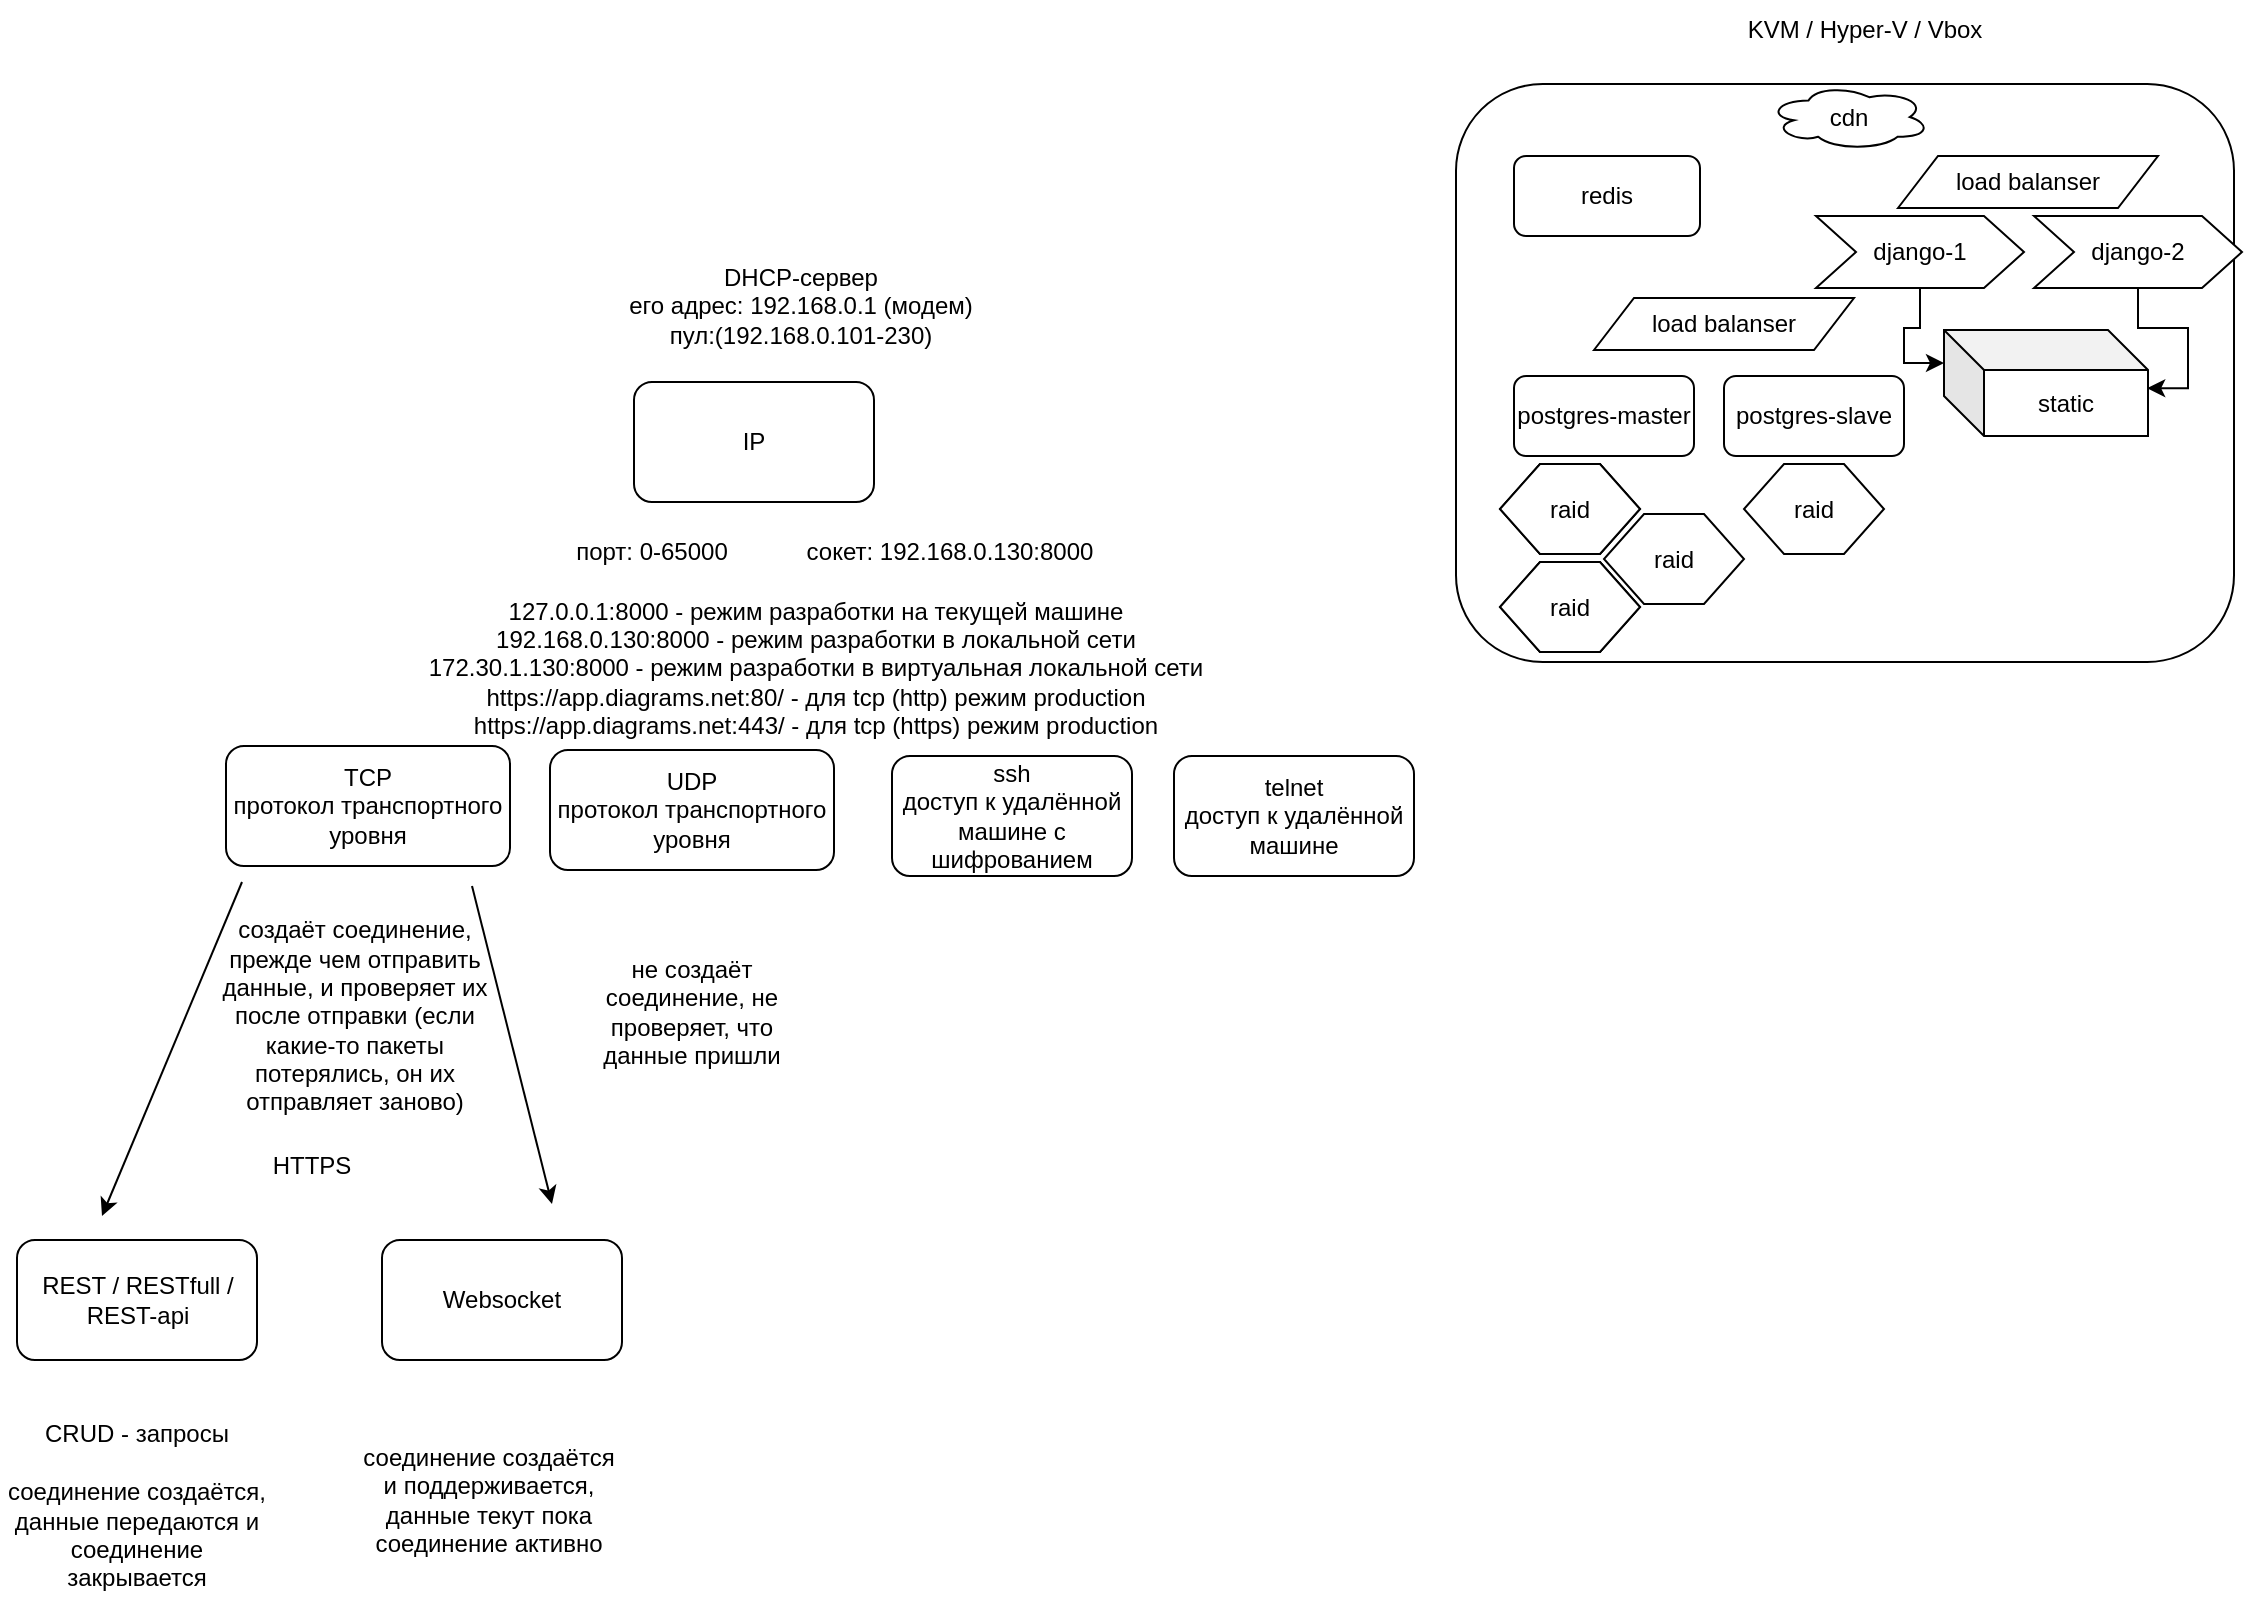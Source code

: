 <mxfile version="20.6.0" type="device"><diagram id="08ls8Zvq3rZbdJtpbCfz" name="Страница 1"><mxGraphModel dx="908" dy="684" grid="0" gridSize="10" guides="1" tooltips="1" connect="1" arrows="1" fold="1" page="0" pageScale="1" pageWidth="827" pageHeight="1169" math="0" shadow="0"><root><mxCell id="0"/><mxCell id="1" parent="0"/><mxCell id="QwPAGZktj2zFQnx415QI-2" value="IP" style="rounded=1;whiteSpace=wrap;html=1;" vertex="1" parent="1"><mxGeometry x="198" y="139" width="120" height="60" as="geometry"/></mxCell><mxCell id="QwPAGZktj2zFQnx415QI-3" value="TCP&lt;br&gt;протокол транспортного уровня" style="rounded=1;whiteSpace=wrap;html=1;" vertex="1" parent="1"><mxGeometry x="-6" y="321" width="142" height="60" as="geometry"/></mxCell><mxCell id="QwPAGZktj2zFQnx415QI-4" value="DHCP-сервер &lt;br&gt;его адрес: 192.168.0.1 (модем)&lt;br&gt;пул:(192.168.0.101-230)" style="text;html=1;strokeColor=none;fillColor=none;align=center;verticalAlign=middle;whiteSpace=wrap;rounded=0;" vertex="1" parent="1"><mxGeometry x="124" y="71" width="315" height="59" as="geometry"/></mxCell><mxCell id="QwPAGZktj2zFQnx415QI-5" value="порт: 0-65000" style="text;html=1;strokeColor=none;fillColor=none;align=center;verticalAlign=middle;whiteSpace=wrap;rounded=0;" vertex="1" parent="1"><mxGeometry x="156" y="209" width="101.5" height="30" as="geometry"/></mxCell><mxCell id="QwPAGZktj2zFQnx415QI-6" value="127.0.0.1:8000 - режим разработки на текущей машине&lt;br&gt;192.168.0.130:8000 - режим разработки в локальной сети&lt;br&gt;172.30.1.130:8000 - режим разработки в виртуальная локальной сети&lt;br&gt;https://app.diagrams.net:80/ - для tcp (http) режим production&lt;br&gt;https://app.diagrams.net:443/ - для tcp (https) режим production" style="text;html=1;strokeColor=none;fillColor=none;align=center;verticalAlign=middle;whiteSpace=wrap;rounded=0;" vertex="1" parent="1"><mxGeometry x="48" y="246" width="482" height="71" as="geometry"/></mxCell><mxCell id="QwPAGZktj2zFQnx415QI-7" value="сокет: 192.168.0.130:8000" style="text;html=1;strokeColor=none;fillColor=none;align=center;verticalAlign=middle;whiteSpace=wrap;rounded=0;" vertex="1" parent="1"><mxGeometry x="273" y="209" width="166" height="30" as="geometry"/></mxCell><mxCell id="QwPAGZktj2zFQnx415QI-8" value="ssh&lt;br&gt;доступ к удалённой машине с шифрованием" style="rounded=1;whiteSpace=wrap;html=1;" vertex="1" parent="1"><mxGeometry x="327" y="326" width="120" height="60" as="geometry"/></mxCell><mxCell id="QwPAGZktj2zFQnx415QI-9" value="telnet&lt;br&gt;доступ к удалённой машине" style="rounded=1;whiteSpace=wrap;html=1;" vertex="1" parent="1"><mxGeometry x="468" y="326" width="120" height="60" as="geometry"/></mxCell><mxCell id="QwPAGZktj2zFQnx415QI-10" value="UDP&lt;br&gt;протокол транспортного уровня" style="rounded=1;whiteSpace=wrap;html=1;" vertex="1" parent="1"><mxGeometry x="156" y="323" width="142" height="60" as="geometry"/></mxCell><mxCell id="QwPAGZktj2zFQnx415QI-11" value="создаёт соединение, прежде чем отправить данные, и проверяет их после отправки (если какие-то пакеты потерялись, он их отправляет заново)" style="text;html=1;strokeColor=none;fillColor=none;align=center;verticalAlign=middle;whiteSpace=wrap;rounded=0;" vertex="1" parent="1"><mxGeometry x="-17" y="400" width="151" height="111" as="geometry"/></mxCell><mxCell id="QwPAGZktj2zFQnx415QI-12" value="не создаёт соединение, не проверяет, что данные пришли" style="text;html=1;strokeColor=none;fillColor=none;align=center;verticalAlign=middle;whiteSpace=wrap;rounded=0;" vertex="1" parent="1"><mxGeometry x="181" y="400" width="92" height="108" as="geometry"/></mxCell><mxCell id="QwPAGZktj2zFQnx415QI-13" value="" style="endArrow=classic;html=1;rounded=0;" edge="1" parent="1"><mxGeometry width="50" height="50" relative="1" as="geometry"><mxPoint x="2" y="389" as="sourcePoint"/><mxPoint x="-68" y="556" as="targetPoint"/></mxGeometry></mxCell><mxCell id="QwPAGZktj2zFQnx415QI-14" value="REST / RESTfull / REST-api" style="rounded=1;whiteSpace=wrap;html=1;" vertex="1" parent="1"><mxGeometry x="-110.5" y="568" width="120" height="60" as="geometry"/></mxCell><mxCell id="QwPAGZktj2zFQnx415QI-15" value="Websocket" style="rounded=1;whiteSpace=wrap;html=1;" vertex="1" parent="1"><mxGeometry x="72" y="568" width="120" height="60" as="geometry"/></mxCell><mxCell id="QwPAGZktj2zFQnx415QI-16" value="" style="endArrow=classic;html=1;rounded=0;" edge="1" parent="1"><mxGeometry width="50" height="50" relative="1" as="geometry"><mxPoint x="117" y="391" as="sourcePoint"/><mxPoint x="157" y="550" as="targetPoint"/></mxGeometry></mxCell><mxCell id="QwPAGZktj2zFQnx415QI-17" value="HTTPS" style="text;html=1;strokeColor=none;fillColor=none;align=center;verticalAlign=middle;whiteSpace=wrap;rounded=0;" vertex="1" parent="1"><mxGeometry x="7" y="516" width="60" height="30" as="geometry"/></mxCell><mxCell id="QwPAGZktj2zFQnx415QI-18" value="CRUD - запросы&lt;br&gt;&lt;br&gt;соединение создаётся, данные передаются и соединение закрывается" style="text;html=1;strokeColor=none;fillColor=none;align=center;verticalAlign=middle;whiteSpace=wrap;rounded=0;" vertex="1" parent="1"><mxGeometry x="-119" y="647" width="137" height="108" as="geometry"/></mxCell><mxCell id="QwPAGZktj2zFQnx415QI-19" value="соединение создаётся и поддерживается, данные текут пока соединение активно" style="text;html=1;strokeColor=none;fillColor=none;align=center;verticalAlign=middle;whiteSpace=wrap;rounded=0;" vertex="1" parent="1"><mxGeometry x="57" y="644" width="137" height="108" as="geometry"/></mxCell><mxCell id="QwPAGZktj2zFQnx415QI-20" value="" style="rounded=1;whiteSpace=wrap;html=1;" vertex="1" parent="1"><mxGeometry x="609" y="-10" width="389" height="289" as="geometry"/></mxCell><mxCell id="QwPAGZktj2zFQnx415QI-21" value="KVM /&amp;nbsp;Hyper-V / Vbox" style="text;html=1;strokeColor=none;fillColor=none;align=center;verticalAlign=middle;whiteSpace=wrap;rounded=0;" vertex="1" parent="1"><mxGeometry x="729" y="-52" width="169" height="30" as="geometry"/></mxCell><mxCell id="QwPAGZktj2zFQnx415QI-22" value="redis" style="rounded=1;whiteSpace=wrap;html=1;" vertex="1" parent="1"><mxGeometry x="638" y="26" width="93" height="40" as="geometry"/></mxCell><mxCell id="QwPAGZktj2zFQnx415QI-23" value="postgres-master" style="rounded=1;whiteSpace=wrap;html=1;" vertex="1" parent="1"><mxGeometry x="638" y="136" width="90" height="40" as="geometry"/></mxCell><mxCell id="QwPAGZktj2zFQnx415QI-24" value="postgres-slave" style="rounded=1;whiteSpace=wrap;html=1;" vertex="1" parent="1"><mxGeometry x="743" y="136" width="90" height="40" as="geometry"/></mxCell><mxCell id="QwPAGZktj2zFQnx415QI-25" value="load balanser" style="shape=parallelogram;perimeter=parallelogramPerimeter;whiteSpace=wrap;html=1;fixedSize=1;" vertex="1" parent="1"><mxGeometry x="678" y="97" width="130" height="26" as="geometry"/></mxCell><mxCell id="QwPAGZktj2zFQnx415QI-26" value="raid" style="shape=hexagon;perimeter=hexagonPerimeter2;whiteSpace=wrap;html=1;fixedSize=1;" vertex="1" parent="1"><mxGeometry x="631" y="180" width="70" height="45" as="geometry"/></mxCell><mxCell id="QwPAGZktj2zFQnx415QI-27" value="raid" style="shape=hexagon;perimeter=hexagonPerimeter2;whiteSpace=wrap;html=1;fixedSize=1;" vertex="1" parent="1"><mxGeometry x="683" y="205" width="70" height="45" as="geometry"/></mxCell><mxCell id="QwPAGZktj2zFQnx415QI-28" value="raid" style="shape=hexagon;perimeter=hexagonPerimeter2;whiteSpace=wrap;html=1;fixedSize=1;" vertex="1" parent="1"><mxGeometry x="631" y="229" width="70" height="45" as="geometry"/></mxCell><mxCell id="QwPAGZktj2zFQnx415QI-29" value="raid" style="shape=hexagon;perimeter=hexagonPerimeter2;whiteSpace=wrap;html=1;fixedSize=1;" vertex="1" parent="1"><mxGeometry x="753" y="180" width="70" height="45" as="geometry"/></mxCell><mxCell id="QwPAGZktj2zFQnx415QI-30" value="raid" style="shape=hexagon;perimeter=hexagonPerimeter2;whiteSpace=wrap;html=1;fixedSize=1;" vertex="1" parent="1"><mxGeometry x="631" y="180" width="70" height="45" as="geometry"/></mxCell><mxCell id="QwPAGZktj2zFQnx415QI-31" value="raid" style="shape=hexagon;perimeter=hexagonPerimeter2;whiteSpace=wrap;html=1;fixedSize=1;" vertex="1" parent="1"><mxGeometry x="631" y="229" width="70" height="45" as="geometry"/></mxCell><mxCell id="QwPAGZktj2zFQnx415QI-32" value="cdn" style="ellipse;shape=cloud;whiteSpace=wrap;html=1;" vertex="1" parent="1"><mxGeometry x="765" y="-10" width="81" height="33" as="geometry"/></mxCell><mxCell id="QwPAGZktj2zFQnx415QI-40" style="edgeStyle=orthogonalEdgeStyle;rounded=0;orthogonalLoop=1;jettySize=auto;html=1;entryX=0;entryY=0;entryDx=0;entryDy=16.5;entryPerimeter=0;" edge="1" parent="1" source="QwPAGZktj2zFQnx415QI-34" target="QwPAGZktj2zFQnx415QI-39"><mxGeometry relative="1" as="geometry"/></mxCell><mxCell id="QwPAGZktj2zFQnx415QI-34" value="django-1" style="shape=step;perimeter=stepPerimeter;whiteSpace=wrap;html=1;fixedSize=1;" vertex="1" parent="1"><mxGeometry x="789" y="56" width="104" height="36" as="geometry"/></mxCell><mxCell id="QwPAGZktj2zFQnx415QI-41" style="edgeStyle=orthogonalEdgeStyle;rounded=0;orthogonalLoop=1;jettySize=auto;html=1;entryX=0.996;entryY=0.549;entryDx=0;entryDy=0;entryPerimeter=0;" edge="1" parent="1" source="QwPAGZktj2zFQnx415QI-35" target="QwPAGZktj2zFQnx415QI-39"><mxGeometry relative="1" as="geometry"/></mxCell><mxCell id="QwPAGZktj2zFQnx415QI-35" value="django-2" style="shape=step;perimeter=stepPerimeter;whiteSpace=wrap;html=1;fixedSize=1;" vertex="1" parent="1"><mxGeometry x="898" y="56" width="104" height="36" as="geometry"/></mxCell><mxCell id="QwPAGZktj2zFQnx415QI-36" value="load balanser" style="shape=parallelogram;perimeter=parallelogramPerimeter;whiteSpace=wrap;html=1;fixedSize=1;" vertex="1" parent="1"><mxGeometry x="830" y="26" width="130" height="26" as="geometry"/></mxCell><mxCell id="QwPAGZktj2zFQnx415QI-39" value="static" style="shape=cube;whiteSpace=wrap;html=1;boundedLbl=1;backgroundOutline=1;darkOpacity=0.05;darkOpacity2=0.1;" vertex="1" parent="1"><mxGeometry x="853" y="113" width="102" height="53" as="geometry"/></mxCell></root></mxGraphModel></diagram></mxfile>